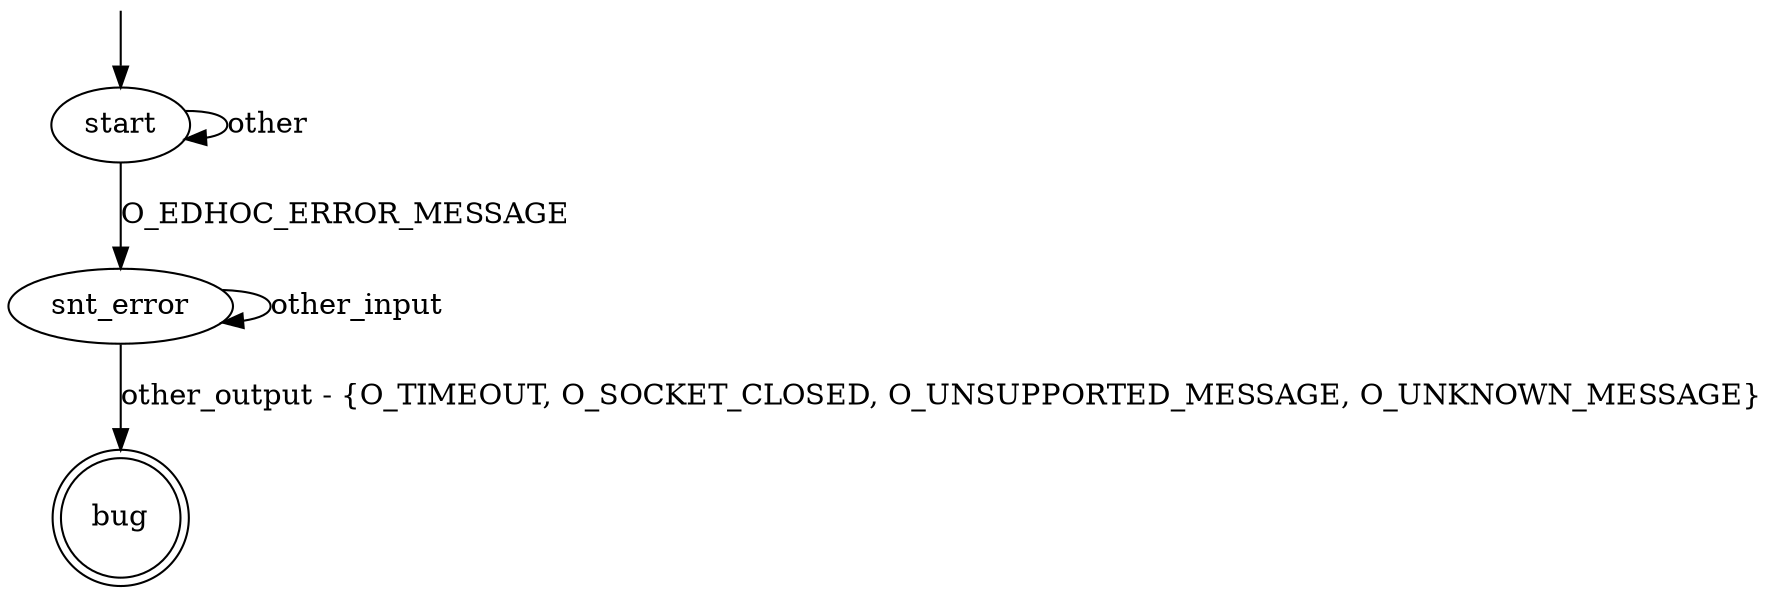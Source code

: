 digraph G {
bug [shape="doublecircle"]

start -> start [label="other"]
start -> snt_error [label="O_EDHOC_ERROR_MESSAGE"]

snt_error -> snt_error [label="other_input"]
snt_error -> bug [label="other_output - {O_TIMEOUT, O_SOCKET_CLOSED, O_UNSUPPORTED_MESSAGE, O_UNKNOWN_MESSAGE}"]

__start0 [label="" shape="none" width="0" height="0"];
__start0 -> start;
}

